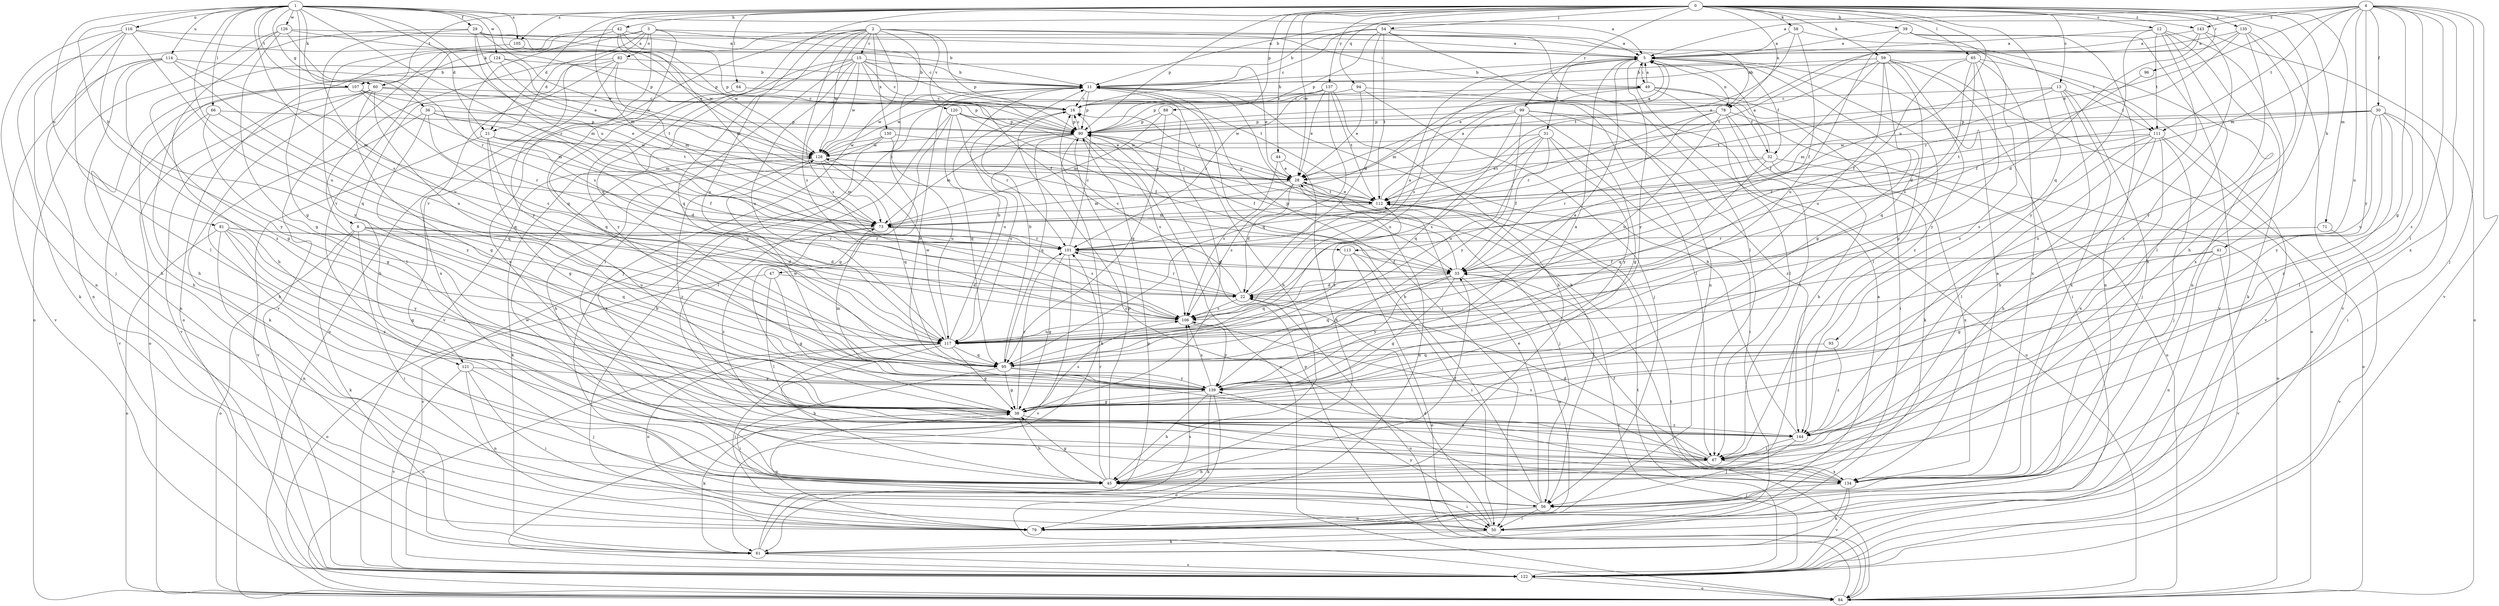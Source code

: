 strict digraph  {
0;
1;
2;
3;
4;
5;
8;
11;
12;
13;
15;
16;
21;
22;
28;
29;
30;
31;
32;
33;
36;
38;
39;
41;
42;
44;
45;
47;
49;
50;
54;
56;
58;
59;
60;
61;
64;
65;
66;
67;
71;
73;
78;
79;
81;
82;
84;
88;
90;
93;
94;
95;
96;
99;
101;
105;
106;
107;
111;
112;
113;
114;
116;
117;
120;
121;
122;
124;
126;
128;
130;
134;
135;
137;
139;
143;
144;
0 -> 12  [label=c];
0 -> 13  [label=c];
0 -> 21  [label=d];
0 -> 28  [label=e];
0 -> 39  [label=h];
0 -> 41  [label=h];
0 -> 42  [label=h];
0 -> 44  [label=h];
0 -> 45  [label=h];
0 -> 54  [label=j];
0 -> 58  [label=k];
0 -> 59  [label=k];
0 -> 64  [label=l];
0 -> 65  [label=l];
0 -> 71  [label=m];
0 -> 73  [label=m];
0 -> 78  [label=n];
0 -> 88  [label=p];
0 -> 90  [label=p];
0 -> 93  [label=q];
0 -> 94  [label=q];
0 -> 95  [label=q];
0 -> 96  [label=r];
0 -> 99  [label=r];
0 -> 105  [label=s];
0 -> 107  [label=t];
0 -> 113  [label=u];
0 -> 135  [label=y];
0 -> 137  [label=y];
0 -> 143  [label=z];
1 -> 5  [label=a];
1 -> 8  [label=b];
1 -> 21  [label=d];
1 -> 28  [label=e];
1 -> 29  [label=f];
1 -> 36  [label=g];
1 -> 38  [label=g];
1 -> 60  [label=k];
1 -> 66  [label=l];
1 -> 81  [label=o];
1 -> 101  [label=r];
1 -> 105  [label=s];
1 -> 106  [label=s];
1 -> 107  [label=t];
1 -> 113  [label=u];
1 -> 114  [label=u];
1 -> 116  [label=u];
1 -> 117  [label=u];
1 -> 124  [label=w];
1 -> 126  [label=w];
2 -> 15  [label=c];
2 -> 47  [label=i];
2 -> 49  [label=i];
2 -> 56  [label=j];
2 -> 60  [label=k];
2 -> 90  [label=p];
2 -> 95  [label=q];
2 -> 106  [label=s];
2 -> 111  [label=t];
2 -> 117  [label=u];
2 -> 120  [label=v];
2 -> 121  [label=v];
2 -> 128  [label=w];
2 -> 130  [label=x];
3 -> 16  [label=c];
3 -> 21  [label=d];
3 -> 78  [label=n];
3 -> 82  [label=o];
3 -> 95  [label=q];
3 -> 121  [label=v];
3 -> 122  [label=v];
3 -> 134  [label=x];
3 -> 139  [label=y];
4 -> 5  [label=a];
4 -> 11  [label=b];
4 -> 28  [label=e];
4 -> 30  [label=f];
4 -> 38  [label=g];
4 -> 56  [label=j];
4 -> 67  [label=l];
4 -> 73  [label=m];
4 -> 111  [label=t];
4 -> 117  [label=u];
4 -> 122  [label=v];
4 -> 134  [label=x];
4 -> 139  [label=y];
4 -> 143  [label=z];
4 -> 144  [label=z];
5 -> 11  [label=b];
5 -> 31  [label=f];
5 -> 32  [label=f];
5 -> 38  [label=g];
5 -> 49  [label=i];
5 -> 67  [label=l];
5 -> 78  [label=n];
5 -> 106  [label=s];
5 -> 139  [label=y];
8 -> 22  [label=d];
8 -> 50  [label=i];
8 -> 61  [label=k];
8 -> 84  [label=o];
8 -> 95  [label=q];
8 -> 101  [label=r];
8 -> 117  [label=u];
11 -> 16  [label=c];
11 -> 32  [label=f];
11 -> 45  [label=h];
11 -> 50  [label=i];
11 -> 90  [label=p];
11 -> 128  [label=w];
12 -> 5  [label=a];
12 -> 45  [label=h];
12 -> 61  [label=k];
12 -> 111  [label=t];
12 -> 134  [label=x];
12 -> 139  [label=y];
12 -> 144  [label=z];
13 -> 16  [label=c];
13 -> 45  [label=h];
13 -> 56  [label=j];
13 -> 73  [label=m];
13 -> 111  [label=t];
13 -> 112  [label=t];
13 -> 134  [label=x];
15 -> 11  [label=b];
15 -> 16  [label=c];
15 -> 28  [label=e];
15 -> 33  [label=f];
15 -> 67  [label=l];
15 -> 106  [label=s];
15 -> 112  [label=t];
15 -> 117  [label=u];
15 -> 122  [label=v];
15 -> 128  [label=w];
15 -> 139  [label=y];
16 -> 90  [label=p];
16 -> 117  [label=u];
21 -> 22  [label=d];
21 -> 33  [label=f];
21 -> 38  [label=g];
21 -> 117  [label=u];
21 -> 122  [label=v];
21 -> 128  [label=w];
22 -> 5  [label=a];
22 -> 16  [label=c];
22 -> 84  [label=o];
22 -> 101  [label=r];
22 -> 106  [label=s];
28 -> 16  [label=c];
28 -> 22  [label=d];
28 -> 56  [label=j];
28 -> 73  [label=m];
28 -> 79  [label=n];
28 -> 106  [label=s];
28 -> 112  [label=t];
29 -> 5  [label=a];
29 -> 11  [label=b];
29 -> 28  [label=e];
29 -> 61  [label=k];
29 -> 73  [label=m];
29 -> 117  [label=u];
29 -> 128  [label=w];
30 -> 50  [label=i];
30 -> 67  [label=l];
30 -> 90  [label=p];
30 -> 112  [label=t];
30 -> 117  [label=u];
30 -> 128  [label=w];
30 -> 139  [label=y];
30 -> 144  [label=z];
31 -> 33  [label=f];
31 -> 50  [label=i];
31 -> 106  [label=s];
31 -> 112  [label=t];
31 -> 117  [label=u];
31 -> 128  [label=w];
31 -> 139  [label=y];
32 -> 5  [label=a];
32 -> 28  [label=e];
32 -> 84  [label=o];
32 -> 95  [label=q];
32 -> 101  [label=r];
32 -> 134  [label=x];
33 -> 22  [label=d];
33 -> 38  [label=g];
33 -> 79  [label=n];
33 -> 90  [label=p];
33 -> 95  [label=q];
33 -> 122  [label=v];
33 -> 139  [label=y];
36 -> 45  [label=h];
36 -> 73  [label=m];
36 -> 90  [label=p];
36 -> 101  [label=r];
36 -> 112  [label=t];
36 -> 139  [label=y];
38 -> 45  [label=h];
38 -> 61  [label=k];
38 -> 101  [label=r];
38 -> 106  [label=s];
38 -> 144  [label=z];
39 -> 5  [label=a];
39 -> 79  [label=n];
39 -> 117  [label=u];
39 -> 122  [label=v];
39 -> 144  [label=z];
41 -> 33  [label=f];
41 -> 38  [label=g];
41 -> 79  [label=n];
41 -> 122  [label=v];
42 -> 5  [label=a];
42 -> 73  [label=m];
42 -> 84  [label=o];
42 -> 90  [label=p];
42 -> 106  [label=s];
42 -> 128  [label=w];
44 -> 28  [label=e];
44 -> 45  [label=h];
44 -> 106  [label=s];
45 -> 33  [label=f];
45 -> 38  [label=g];
45 -> 50  [label=i];
45 -> 90  [label=p];
45 -> 101  [label=r];
45 -> 128  [label=w];
47 -> 22  [label=d];
47 -> 38  [label=g];
47 -> 67  [label=l];
47 -> 84  [label=o];
49 -> 5  [label=a];
49 -> 16  [label=c];
49 -> 50  [label=i];
49 -> 61  [label=k];
49 -> 67  [label=l];
49 -> 73  [label=m];
49 -> 90  [label=p];
50 -> 22  [label=d];
50 -> 61  [label=k];
50 -> 139  [label=y];
54 -> 5  [label=a];
54 -> 11  [label=b];
54 -> 16  [label=c];
54 -> 22  [label=d];
54 -> 67  [label=l];
54 -> 79  [label=n];
54 -> 90  [label=p];
54 -> 112  [label=t];
56 -> 11  [label=b];
56 -> 16  [label=c];
56 -> 28  [label=e];
56 -> 50  [label=i];
56 -> 79  [label=n];
58 -> 5  [label=a];
58 -> 33  [label=f];
58 -> 79  [label=n];
58 -> 112  [label=t];
59 -> 11  [label=b];
59 -> 28  [label=e];
59 -> 33  [label=f];
59 -> 38  [label=g];
59 -> 50  [label=i];
59 -> 84  [label=o];
59 -> 95  [label=q];
59 -> 117  [label=u];
59 -> 144  [label=z];
60 -> 16  [label=c];
60 -> 38  [label=g];
60 -> 61  [label=k];
60 -> 84  [label=o];
60 -> 90  [label=p];
60 -> 95  [label=q];
60 -> 122  [label=v];
61 -> 90  [label=p];
61 -> 106  [label=s];
61 -> 122  [label=v];
64 -> 16  [label=c];
64 -> 95  [label=q];
65 -> 11  [label=b];
65 -> 22  [label=d];
65 -> 33  [label=f];
65 -> 106  [label=s];
65 -> 122  [label=v];
65 -> 134  [label=x];
65 -> 139  [label=y];
66 -> 38  [label=g];
66 -> 90  [label=p];
66 -> 95  [label=q];
66 -> 122  [label=v];
67 -> 22  [label=d];
67 -> 45  [label=h];
67 -> 106  [label=s];
67 -> 134  [label=x];
71 -> 101  [label=r];
71 -> 122  [label=v];
73 -> 101  [label=r];
73 -> 106  [label=s];
73 -> 122  [label=v];
73 -> 144  [label=z];
78 -> 33  [label=f];
78 -> 45  [label=h];
78 -> 67  [label=l];
78 -> 84  [label=o];
78 -> 90  [label=p];
78 -> 101  [label=r];
78 -> 117  [label=u];
79 -> 5  [label=a];
79 -> 11  [label=b];
79 -> 38  [label=g];
81 -> 22  [label=d];
81 -> 38  [label=g];
81 -> 79  [label=n];
81 -> 84  [label=o];
81 -> 101  [label=r];
81 -> 139  [label=y];
81 -> 144  [label=z];
82 -> 11  [label=b];
82 -> 45  [label=h];
82 -> 67  [label=l];
82 -> 73  [label=m];
82 -> 84  [label=o];
82 -> 134  [label=x];
84 -> 90  [label=p];
84 -> 112  [label=t];
88 -> 38  [label=g];
88 -> 73  [label=m];
88 -> 90  [label=p];
88 -> 95  [label=q];
90 -> 5  [label=a];
90 -> 16  [label=c];
90 -> 33  [label=f];
90 -> 61  [label=k];
90 -> 73  [label=m];
90 -> 84  [label=o];
90 -> 95  [label=q];
90 -> 106  [label=s];
90 -> 117  [label=u];
90 -> 128  [label=w];
93 -> 95  [label=q];
93 -> 144  [label=z];
94 -> 16  [label=c];
94 -> 28  [label=e];
94 -> 56  [label=j];
94 -> 67  [label=l];
95 -> 5  [label=a];
95 -> 11  [label=b];
95 -> 38  [label=g];
95 -> 50  [label=i];
95 -> 112  [label=t];
95 -> 134  [label=x];
95 -> 139  [label=y];
96 -> 33  [label=f];
99 -> 38  [label=g];
99 -> 84  [label=o];
99 -> 90  [label=p];
99 -> 95  [label=q];
99 -> 117  [label=u];
99 -> 139  [label=y];
99 -> 144  [label=z];
101 -> 16  [label=c];
101 -> 33  [label=f];
101 -> 38  [label=g];
101 -> 122  [label=v];
105 -> 90  [label=p];
105 -> 139  [label=y];
106 -> 117  [label=u];
106 -> 139  [label=y];
107 -> 16  [label=c];
107 -> 28  [label=e];
107 -> 45  [label=h];
107 -> 73  [label=m];
107 -> 79  [label=n];
107 -> 106  [label=s];
111 -> 45  [label=h];
111 -> 56  [label=j];
111 -> 67  [label=l];
111 -> 84  [label=o];
111 -> 101  [label=r];
111 -> 106  [label=s];
111 -> 128  [label=w];
111 -> 134  [label=x];
112 -> 5  [label=a];
112 -> 28  [label=e];
112 -> 56  [label=j];
112 -> 73  [label=m];
112 -> 90  [label=p];
113 -> 33  [label=f];
113 -> 50  [label=i];
113 -> 84  [label=o];
113 -> 95  [label=q];
114 -> 11  [label=b];
114 -> 45  [label=h];
114 -> 73  [label=m];
114 -> 79  [label=n];
114 -> 117  [label=u];
114 -> 122  [label=v];
114 -> 139  [label=y];
116 -> 5  [label=a];
116 -> 56  [label=j];
116 -> 67  [label=l];
116 -> 79  [label=n];
116 -> 90  [label=p];
116 -> 95  [label=q];
116 -> 144  [label=z];
117 -> 11  [label=b];
117 -> 38  [label=g];
117 -> 45  [label=h];
117 -> 50  [label=i];
117 -> 79  [label=n];
117 -> 84  [label=o];
117 -> 95  [label=q];
117 -> 128  [label=w];
120 -> 28  [label=e];
120 -> 33  [label=f];
120 -> 38  [label=g];
120 -> 67  [label=l];
120 -> 90  [label=p];
120 -> 95  [label=q];
120 -> 101  [label=r];
121 -> 50  [label=i];
121 -> 56  [label=j];
121 -> 79  [label=n];
121 -> 122  [label=v];
121 -> 139  [label=y];
122 -> 84  [label=o];
122 -> 112  [label=t];
124 -> 11  [label=b];
124 -> 38  [label=g];
124 -> 45  [label=h];
124 -> 112  [label=t];
124 -> 128  [label=w];
126 -> 5  [label=a];
126 -> 38  [label=g];
126 -> 45  [label=h];
126 -> 84  [label=o];
126 -> 101  [label=r];
126 -> 128  [label=w];
128 -> 28  [label=e];
128 -> 61  [label=k];
128 -> 73  [label=m];
128 -> 95  [label=q];
128 -> 144  [label=z];
130 -> 45  [label=h];
130 -> 112  [label=t];
130 -> 117  [label=u];
130 -> 128  [label=w];
130 -> 134  [label=x];
134 -> 5  [label=a];
134 -> 11  [label=b];
134 -> 33  [label=f];
134 -> 56  [label=j];
134 -> 61  [label=k];
134 -> 122  [label=v];
135 -> 5  [label=a];
135 -> 28  [label=e];
135 -> 67  [label=l];
135 -> 101  [label=r];
135 -> 122  [label=v];
135 -> 139  [label=y];
137 -> 16  [label=c];
137 -> 28  [label=e];
137 -> 45  [label=h];
137 -> 95  [label=q];
137 -> 101  [label=r];
137 -> 112  [label=t];
137 -> 128  [label=w];
139 -> 5  [label=a];
139 -> 11  [label=b];
139 -> 38  [label=g];
139 -> 45  [label=h];
139 -> 61  [label=k];
139 -> 73  [label=m];
139 -> 84  [label=o];
139 -> 106  [label=s];
139 -> 128  [label=w];
143 -> 5  [label=a];
143 -> 22  [label=d];
143 -> 84  [label=o];
143 -> 112  [label=t];
143 -> 144  [label=z];
144 -> 11  [label=b];
144 -> 56  [label=j];
144 -> 67  [label=l];
}
